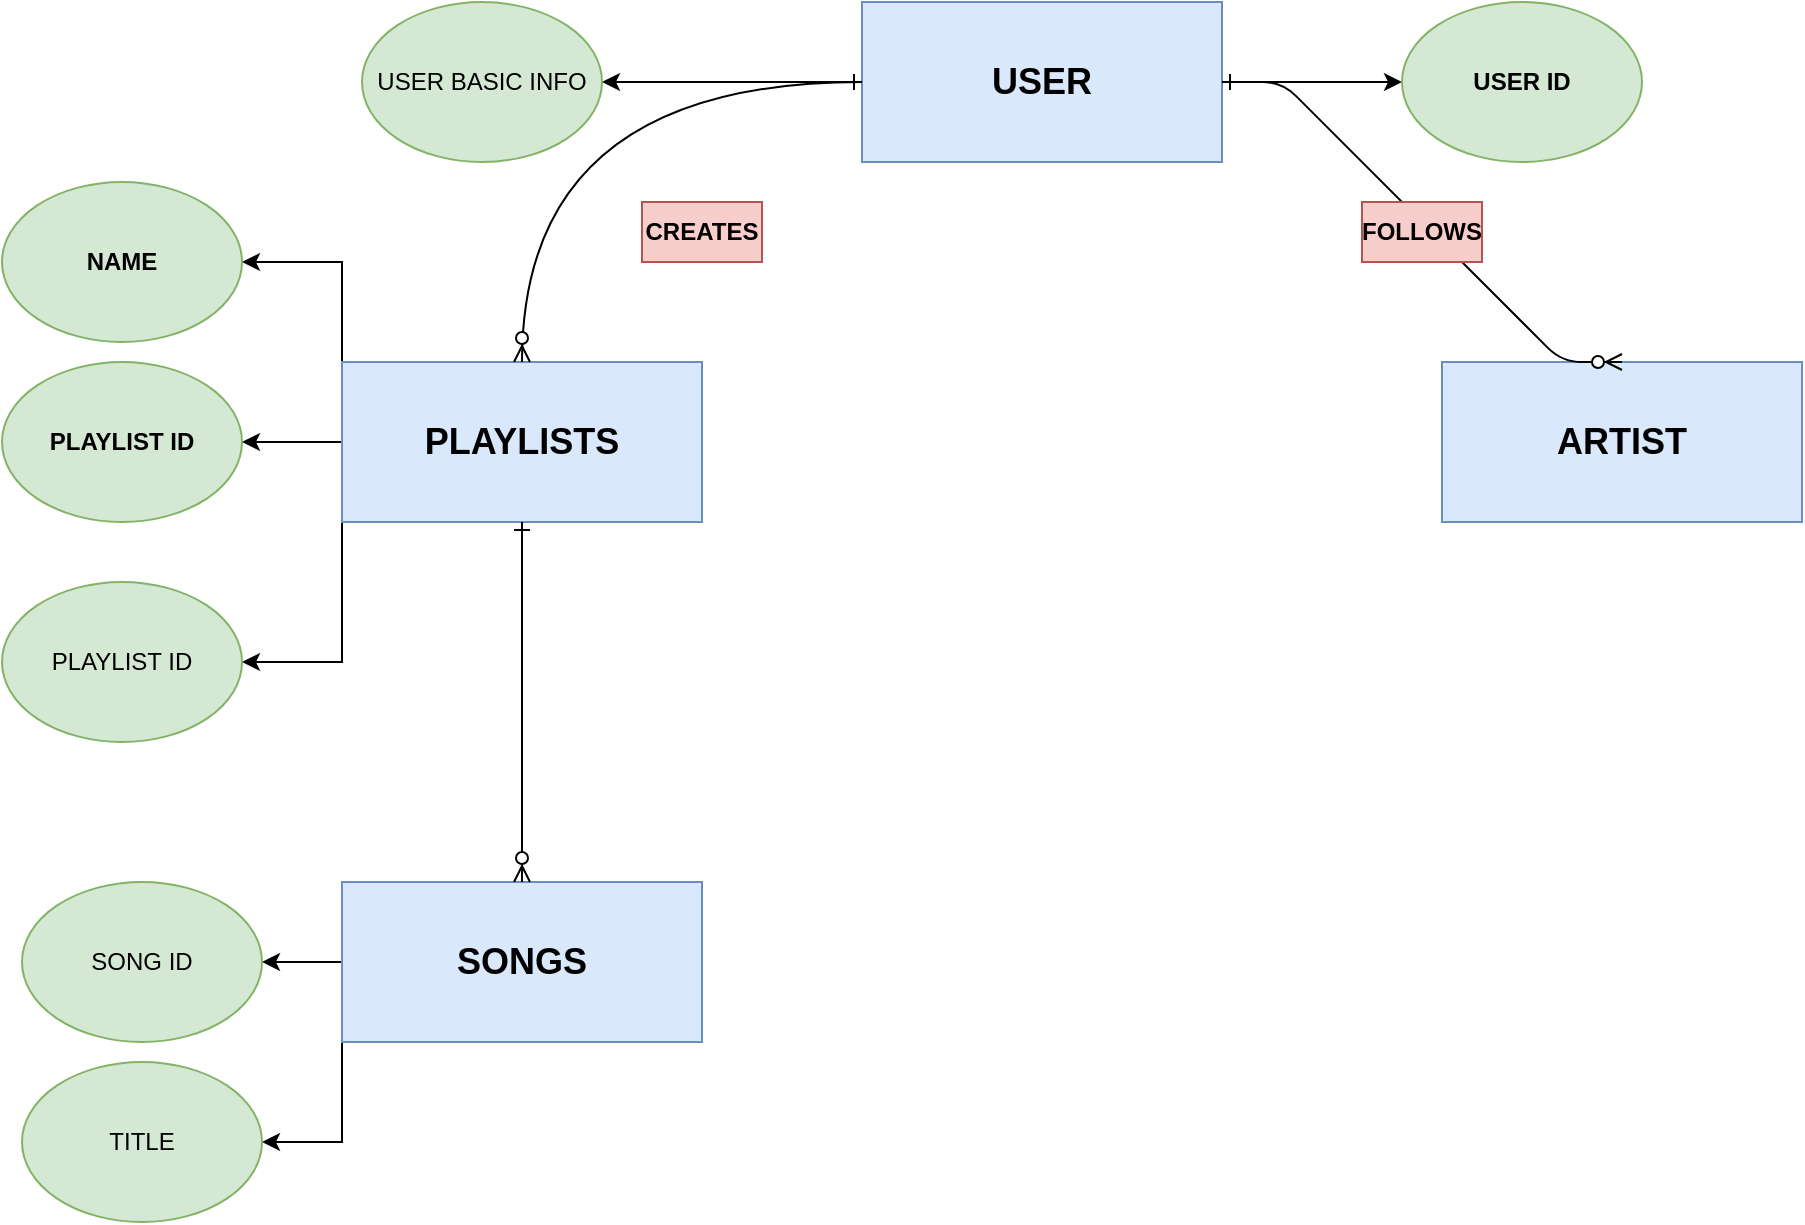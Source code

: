 <mxfile version="24.9.3">
  <diagram id="R2lEEEUBdFMjLlhIrx00" name="Page-1">
    <mxGraphModel dx="1257" dy="657" grid="1" gridSize="10" guides="1" tooltips="1" connect="1" arrows="1" fold="1" page="1" pageScale="1" pageWidth="1100" pageHeight="850" math="0" shadow="0" extFonts="Permanent Marker^https://fonts.googleapis.com/css?family=Permanent+Marker">
      <root>
        <mxCell id="0" />
        <mxCell id="1" parent="0" />
        <mxCell id="bi-Wzq8V2nykNUkSVaRO-188" value="" style="edgeStyle=orthogonalEdgeStyle;rounded=0;orthogonalLoop=1;jettySize=auto;html=1;entryX=1;entryY=0.5;entryDx=0;entryDy=0;" edge="1" parent="1" source="bi-Wzq8V2nykNUkSVaRO-182" target="bi-Wzq8V2nykNUkSVaRO-189">
          <mxGeometry relative="1" as="geometry">
            <mxPoint x="270.0" y="120" as="targetPoint" />
          </mxGeometry>
        </mxCell>
        <mxCell id="bi-Wzq8V2nykNUkSVaRO-191" value="" style="edgeStyle=orthogonalEdgeStyle;rounded=0;orthogonalLoop=1;jettySize=auto;html=1;entryX=0;entryY=0.5;entryDx=0;entryDy=0;" edge="1" parent="1" source="bi-Wzq8V2nykNUkSVaRO-182" target="bi-Wzq8V2nykNUkSVaRO-192">
          <mxGeometry relative="1" as="geometry">
            <mxPoint x="750" y="120" as="targetPoint" />
          </mxGeometry>
        </mxCell>
        <mxCell id="bi-Wzq8V2nykNUkSVaRO-182" value="&lt;font style=&quot;font-size: 18px;&quot;&gt;&lt;b&gt;USER&lt;/b&gt;&lt;/font&gt;" style="rounded=0;whiteSpace=wrap;html=1;fillColor=#dae8fc;strokeColor=#6c8ebf;" vertex="1" parent="1">
          <mxGeometry x="440" y="80" width="180" height="80" as="geometry" />
        </mxCell>
        <mxCell id="bi-Wzq8V2nykNUkSVaRO-198" value="" style="edgeStyle=orthogonalEdgeStyle;rounded=0;orthogonalLoop=1;jettySize=auto;html=1;entryX=1;entryY=0.5;entryDx=0;entryDy=0;" edge="1" parent="1" source="bi-Wzq8V2nykNUkSVaRO-183" target="bi-Wzq8V2nykNUkSVaRO-199">
          <mxGeometry relative="1" as="geometry">
            <mxPoint x="50" y="300" as="targetPoint" />
          </mxGeometry>
        </mxCell>
        <mxCell id="bi-Wzq8V2nykNUkSVaRO-206" style="edgeStyle=orthogonalEdgeStyle;rounded=0;orthogonalLoop=1;jettySize=auto;html=1;exitX=0;exitY=0;exitDx=0;exitDy=0;entryX=1;entryY=0.5;entryDx=0;entryDy=0;" edge="1" parent="1" source="bi-Wzq8V2nykNUkSVaRO-183" target="bi-Wzq8V2nykNUkSVaRO-207">
          <mxGeometry relative="1" as="geometry">
            <mxPoint x="80" y="190" as="targetPoint" />
          </mxGeometry>
        </mxCell>
        <mxCell id="bi-Wzq8V2nykNUkSVaRO-209" style="edgeStyle=orthogonalEdgeStyle;rounded=0;orthogonalLoop=1;jettySize=auto;html=1;exitX=0;exitY=1;exitDx=0;exitDy=0;entryX=1;entryY=0.5;entryDx=0;entryDy=0;" edge="1" parent="1" source="bi-Wzq8V2nykNUkSVaRO-183" target="bi-Wzq8V2nykNUkSVaRO-208">
          <mxGeometry relative="1" as="geometry" />
        </mxCell>
        <mxCell id="bi-Wzq8V2nykNUkSVaRO-183" value="&lt;font style=&quot;font-size: 18px;&quot;&gt;&lt;b&gt;PLAYLISTS&lt;/b&gt;&lt;/font&gt;" style="rounded=0;whiteSpace=wrap;html=1;fillColor=#dae8fc;strokeColor=#6c8ebf;" vertex="1" parent="1">
          <mxGeometry x="180" y="260" width="180" height="80" as="geometry" />
        </mxCell>
        <mxCell id="bi-Wzq8V2nykNUkSVaRO-184" value="" style="edgeStyle=orthogonalEdgeStyle;endArrow=ERzeroToMany;startArrow=ERone;endFill=1;startFill=0;exitX=0;exitY=0.5;exitDx=0;exitDy=0;entryX=0.5;entryY=0;entryDx=0;entryDy=0;curved=1;" edge="1" parent="1" source="bi-Wzq8V2nykNUkSVaRO-182" target="bi-Wzq8V2nykNUkSVaRO-183">
          <mxGeometry width="100" height="100" relative="1" as="geometry">
            <mxPoint x="400" y="70" as="sourcePoint" />
            <mxPoint x="270" y="240" as="targetPoint" />
          </mxGeometry>
        </mxCell>
        <mxCell id="bi-Wzq8V2nykNUkSVaRO-189" value="USER BASIC INFO" style="ellipse;whiteSpace=wrap;html=1;fillColor=#d5e8d4;strokeColor=#82b366;fontStyle=0" vertex="1" parent="1">
          <mxGeometry x="190" y="80" width="120" height="80" as="geometry" />
        </mxCell>
        <mxCell id="bi-Wzq8V2nykNUkSVaRO-192" value="USER ID" style="ellipse;whiteSpace=wrap;html=1;fillColor=#d5e8d4;strokeColor=#82b366;fontStyle=1" vertex="1" parent="1">
          <mxGeometry x="710" y="80" width="120" height="80" as="geometry" />
        </mxCell>
        <mxCell id="bi-Wzq8V2nykNUkSVaRO-193" value="&lt;b&gt;CREATES&lt;/b&gt;" style="text;html=1;align=center;verticalAlign=middle;whiteSpace=wrap;rounded=0;fillColor=#f8cecc;strokeColor=#b85450;" vertex="1" parent="1">
          <mxGeometry x="330" y="180" width="60" height="30" as="geometry" />
        </mxCell>
        <mxCell id="bi-Wzq8V2nykNUkSVaRO-194" value="&lt;span style=&quot;font-size: 18px;&quot;&gt;&lt;b&gt;ARTIST&lt;/b&gt;&lt;/span&gt;" style="rounded=0;whiteSpace=wrap;html=1;fillColor=#dae8fc;strokeColor=#6c8ebf;" vertex="1" parent="1">
          <mxGeometry x="730" y="260" width="180" height="80" as="geometry" />
        </mxCell>
        <mxCell id="bi-Wzq8V2nykNUkSVaRO-195" value="" style="edgeStyle=entityRelationEdgeStyle;endArrow=ERzeroToMany;startArrow=ERone;endFill=1;startFill=0;exitX=1;exitY=0.5;exitDx=0;exitDy=0;entryX=0.5;entryY=0;entryDx=0;entryDy=0;" edge="1" parent="1" source="bi-Wzq8V2nykNUkSVaRO-182" target="bi-Wzq8V2nykNUkSVaRO-194">
          <mxGeometry width="100" height="100" relative="1" as="geometry">
            <mxPoint x="635" y="270" as="sourcePoint" />
            <mxPoint x="810" y="210" as="targetPoint" />
            <Array as="points">
              <mxPoint x="455" y="340" />
              <mxPoint x="535" y="320" />
              <mxPoint x="505" y="310" />
              <mxPoint x="475" y="350" />
              <mxPoint x="595" y="330" />
            </Array>
          </mxGeometry>
        </mxCell>
        <mxCell id="bi-Wzq8V2nykNUkSVaRO-196" value="&lt;b&gt;FOLLOWS&lt;/b&gt;" style="text;html=1;align=center;verticalAlign=middle;whiteSpace=wrap;rounded=0;fillColor=#f8cecc;strokeColor=#b85450;" vertex="1" parent="1">
          <mxGeometry x="690" y="180" width="60" height="30" as="geometry" />
        </mxCell>
        <mxCell id="bi-Wzq8V2nykNUkSVaRO-199" value="&lt;b&gt;PLAYLIST ID&lt;/b&gt;" style="ellipse;whiteSpace=wrap;html=1;fillColor=#d5e8d4;strokeColor=#82b366;" vertex="1" parent="1">
          <mxGeometry x="10" y="260" width="120" height="80" as="geometry" />
        </mxCell>
        <mxCell id="bi-Wzq8V2nykNUkSVaRO-207" value="NAME" style="ellipse;whiteSpace=wrap;html=1;fillColor=#d5e8d4;strokeColor=#82b366;fontStyle=1" vertex="1" parent="1">
          <mxGeometry x="10" y="170" width="120" height="80" as="geometry" />
        </mxCell>
        <mxCell id="bi-Wzq8V2nykNUkSVaRO-208" value="PLAYLIST ID" style="ellipse;whiteSpace=wrap;html=1;fillColor=#d5e8d4;strokeColor=#82b366;fontStyle=0" vertex="1" parent="1">
          <mxGeometry x="10" y="370" width="120" height="80" as="geometry" />
        </mxCell>
        <mxCell id="bi-Wzq8V2nykNUkSVaRO-217" value="" style="edgeStyle=orthogonalEdgeStyle;rounded=0;orthogonalLoop=1;jettySize=auto;html=1;entryX=1;entryY=0.5;entryDx=0;entryDy=0;" edge="1" parent="1" source="bi-Wzq8V2nykNUkSVaRO-213" target="bi-Wzq8V2nykNUkSVaRO-218">
          <mxGeometry relative="1" as="geometry">
            <mxPoint x="110" y="550" as="targetPoint" />
          </mxGeometry>
        </mxCell>
        <mxCell id="bi-Wzq8V2nykNUkSVaRO-220" style="edgeStyle=orthogonalEdgeStyle;rounded=0;orthogonalLoop=1;jettySize=auto;html=1;exitX=0;exitY=1;exitDx=0;exitDy=0;entryX=1;entryY=0.5;entryDx=0;entryDy=0;" edge="1" parent="1" source="bi-Wzq8V2nykNUkSVaRO-213" target="bi-Wzq8V2nykNUkSVaRO-219">
          <mxGeometry relative="1" as="geometry" />
        </mxCell>
        <mxCell id="bi-Wzq8V2nykNUkSVaRO-213" value="&lt;span style=&quot;font-size: 18px;&quot;&gt;&lt;b&gt;SONGS&lt;/b&gt;&lt;/span&gt;" style="rounded=0;whiteSpace=wrap;html=1;fillColor=#dae8fc;strokeColor=#6c8ebf;" vertex="1" parent="1">
          <mxGeometry x="180" y="520" width="180" height="80" as="geometry" />
        </mxCell>
        <mxCell id="bi-Wzq8V2nykNUkSVaRO-215" value="" style="endArrow=ERzeroToMany;startArrow=ERone;endFill=1;startFill=0;exitX=0.5;exitY=1;exitDx=0;exitDy=0;entryX=0.5;entryY=0;entryDx=0;entryDy=0;" edge="1" parent="1" source="bi-Wzq8V2nykNUkSVaRO-183" target="bi-Wzq8V2nykNUkSVaRO-213">
          <mxGeometry width="100" height="100" relative="1" as="geometry">
            <mxPoint x="600" y="370" as="sourcePoint" />
            <mxPoint x="430" y="510" as="targetPoint" />
          </mxGeometry>
        </mxCell>
        <mxCell id="bi-Wzq8V2nykNUkSVaRO-218" value="SONG ID" style="ellipse;whiteSpace=wrap;html=1;fillColor=#d5e8d4;strokeColor=#82b366;fontStyle=0" vertex="1" parent="1">
          <mxGeometry x="20" y="520" width="120" height="80" as="geometry" />
        </mxCell>
        <mxCell id="bi-Wzq8V2nykNUkSVaRO-219" value="TITLE" style="ellipse;whiteSpace=wrap;html=1;fillColor=#d5e8d4;strokeColor=#82b366;fontStyle=0" vertex="1" parent="1">
          <mxGeometry x="20" y="610" width="120" height="80" as="geometry" />
        </mxCell>
      </root>
    </mxGraphModel>
  </diagram>
</mxfile>

